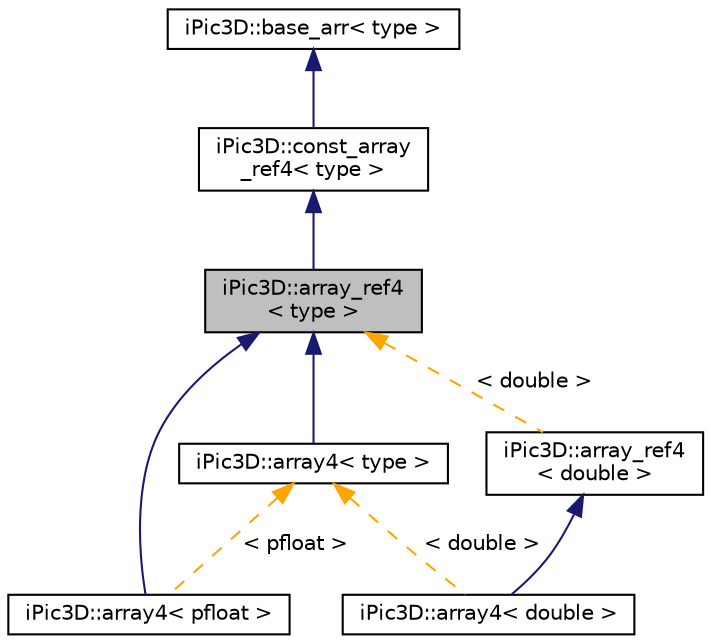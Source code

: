 digraph "iPic3D::array_ref4&lt; type &gt;"
{
 // INTERACTIVE_SVG=YES
 // LATEX_PDF_SIZE
  edge [fontname="Helvetica",fontsize="10",labelfontname="Helvetica",labelfontsize="10"];
  node [fontname="Helvetica",fontsize="10",shape=record];
  Node1 [label="iPic3D::array_ref4\l\< type \>",height=0.2,width=0.4,color="black", fillcolor="grey75", style="filled", fontcolor="black",tooltip=" "];
  Node2 -> Node1 [dir="back",color="midnightblue",fontsize="10",style="solid",fontname="Helvetica"];
  Node2 [label="iPic3D::const_array\l_ref4\< type \>",height=0.2,width=0.4,color="black", fillcolor="white", style="filled",URL="$d5/df4/classi_pic3_d_1_1const__array__ref4.html",tooltip=" "];
  Node3 -> Node2 [dir="back",color="midnightblue",fontsize="10",style="solid",fontname="Helvetica"];
  Node3 [label="iPic3D::base_arr\< type \>",height=0.2,width=0.4,color="black", fillcolor="white", style="filled",URL="$d6/d95/classi_pic3_d_1_1base__arr.html",tooltip=" "];
  Node1 -> Node4 [dir="back",color="midnightblue",fontsize="10",style="solid",fontname="Helvetica"];
  Node4 [label="iPic3D::array4\< pfloat \>",height=0.2,width=0.4,color="black", fillcolor="white", style="filled",URL="$dd/d8c/structi_pic3_d_1_1array4.html",tooltip=" "];
  Node1 -> Node5 [dir="back",color="midnightblue",fontsize="10",style="solid",fontname="Helvetica"];
  Node5 [label="iPic3D::array4\< type \>",height=0.2,width=0.4,color="black", fillcolor="white", style="filled",URL="$dd/d8c/structi_pic3_d_1_1array4.html",tooltip=" "];
  Node5 -> Node4 [dir="back",color="orange",fontsize="10",style="dashed",label=" \< pfloat \>" ,fontname="Helvetica"];
  Node5 -> Node6 [dir="back",color="orange",fontsize="10",style="dashed",label=" \< double \>" ,fontname="Helvetica"];
  Node6 [label="iPic3D::array4\< double \>",height=0.2,width=0.4,color="black", fillcolor="white", style="filled",URL="$dd/d8c/structi_pic3_d_1_1array4.html",tooltip=" "];
  Node1 -> Node7 [dir="back",color="orange",fontsize="10",style="dashed",label=" \< double \>" ,fontname="Helvetica"];
  Node7 [label="iPic3D::array_ref4\l\< double \>",height=0.2,width=0.4,color="black", fillcolor="white", style="filled",URL="$dc/d69/classi_pic3_d_1_1array__ref4.html",tooltip=" "];
  Node7 -> Node6 [dir="back",color="midnightblue",fontsize="10",style="solid",fontname="Helvetica"];
}
